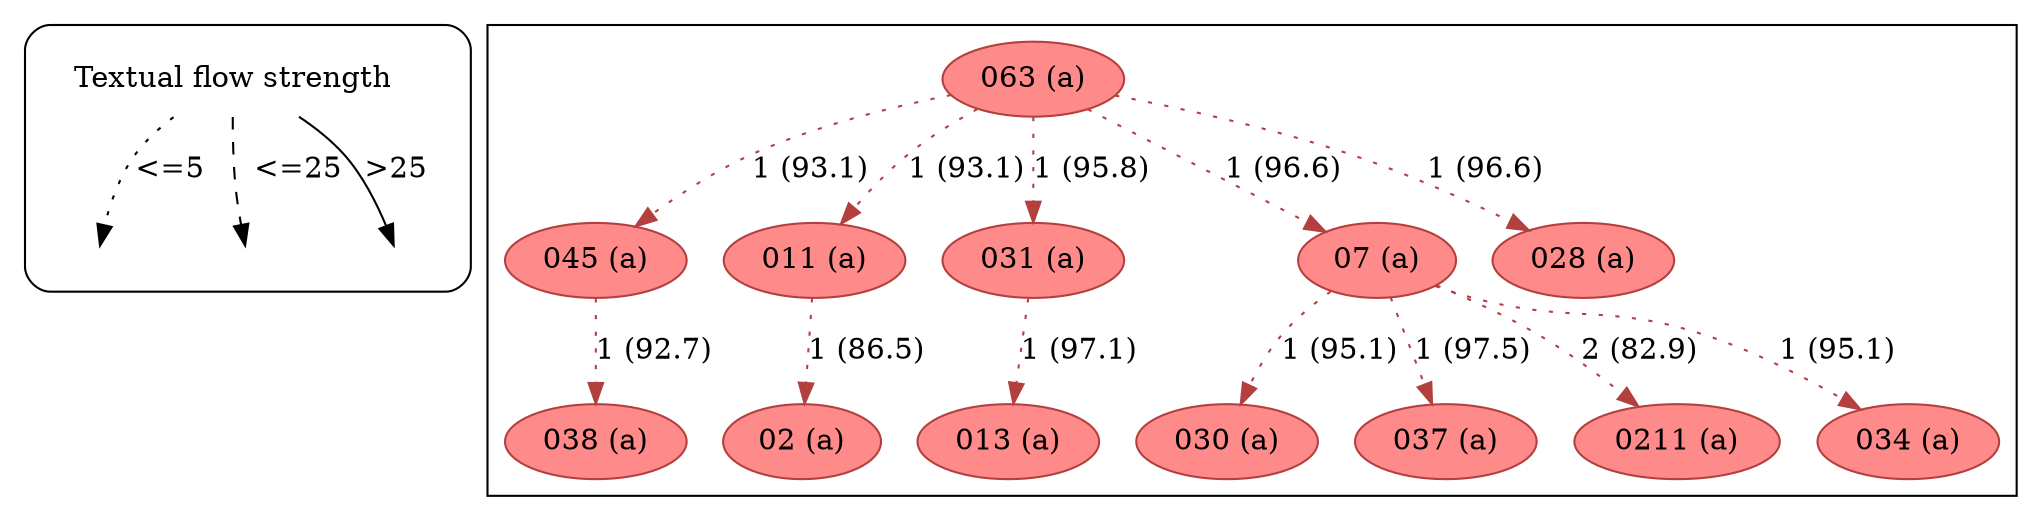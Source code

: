 strict digraph  {
	node [label="\N"];
	subgraph cluster_legend {
		graph [style=rounded];
		leg_s		 [label="Textual flow strength",
			shape=plaintext];
		leg_e1		 [fixedsize=True,
			height=0.2,
			label="",
			style=invis];
		leg_s -> leg_e1		 [label="<=5  ",
			style=dotted];
		leg_e2		 [fixedsize=True,
			height=0.2,
			label="",
			style=invis];
		leg_s -> leg_e2		 [label="  <=25",
			style=dashed];
		leg_e3		 [fixedsize=True,
			height=0.2,
			label="",
			style=invis];
		leg_s -> leg_e3		 [label=">25",
			style=solid];
	}
	subgraph cluster_reading {
		045		 [color="#b43f3f",
			fillcolor="#FF8A8A",
			label="045 (a)",
			style=filled];
		038		 [color="#b43f3f",
			fillcolor="#FF8A8A",
			label="038 (a)",
			style=filled];
		045 -> 038		 [color="#b43f3f",
			label="1 (92.7)",
			style=dotted];
		063		 [color="#b43f3f",
			fillcolor="#FF8A8A",
			label="063 (a)",
			style=filled];
		063 -> 045		 [color="#b43f3f",
			label="1 (93.1)",
			style=dotted];
		011		 [color="#b43f3f",
			fillcolor="#FF8A8A",
			label="011 (a)",
			style=filled];
		063 -> 011		 [color="#b43f3f",
			label="1 (93.1)",
			style=dotted];
		031		 [color="#b43f3f",
			fillcolor="#FF8A8A",
			label="031 (a)",
			style=filled];
		063 -> 031		 [color="#b43f3f",
			label="1 (95.8)",
			style=dotted];
		07		 [color="#b43f3f",
			fillcolor="#FF8A8A",
			label="07 (a)",
			style=filled];
		063 -> 07		 [color="#b43f3f",
			label="1 (96.6)",
			style=dotted];
		028		 [color="#b43f3f",
			fillcolor="#FF8A8A",
			label="028 (a)",
			style=filled];
		063 -> 028		 [color="#b43f3f",
			label="1 (96.6)",
			style=dotted];
		02		 [color="#b43f3f",
			fillcolor="#FF8A8A",
			label="02 (a)",
			style=filled];
		011 -> 02		 [color="#b43f3f",
			label="1 (86.5)",
			style=dotted];
		013		 [color="#b43f3f",
			fillcolor="#FF8A8A",
			label="013 (a)",
			style=filled];
		031 -> 013		 [color="#b43f3f",
			label="1 (97.1)",
			style=dotted];
		030		 [color="#b43f3f",
			fillcolor="#FF8A8A",
			label="030 (a)",
			style=filled];
		07 -> 030		 [color="#b43f3f",
			label="1 (95.1)",
			style=dotted];
		037		 [color="#b43f3f",
			fillcolor="#FF8A8A",
			label="037 (a)",
			style=filled];
		07 -> 037		 [color="#b43f3f",
			label="1 (97.5)",
			style=dotted];
		0211		 [color="#b43f3f",
			fillcolor="#FF8A8A",
			label="0211 (a)",
			style=filled];
		07 -> 0211		 [color="#b43f3f",
			label="2 (82.9)",
			style=dotted];
		034		 [color="#b43f3f",
			fillcolor="#FF8A8A",
			label="034 (a)",
			style=filled];
		07 -> 034		 [color="#b43f3f",
			label="1 (95.1)",
			style=dotted];
	}
}
